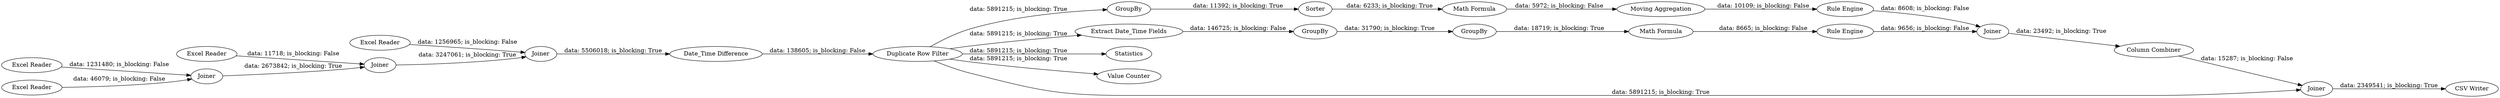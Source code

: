 digraph {
	"-2855538577187758505_140" [label=Joiner]
	"-2855538577187758505_16" [label="Math Formula"]
	"-2855538577187758505_15" [label=GroupBy]
	"-2855538577187758505_1" [label="Excel Reader"]
	"-2855538577187758505_4" [label="Excel Reader"]
	"-2855538577187758505_135" [label="Extract Date_Time Fields"]
	"-2855538577187758505_8" [label=Joiner]
	"-2855538577187758505_14" [label=Sorter]
	"-2855538577187758505_11" [label="Duplicate Row Filter"]
	"-2855538577187758505_12" [label=Statistics]
	"-2855538577187758505_17" [label="Moving Aggregation"]
	"-2855538577187758505_3" [label="Excel Reader"]
	"-2855538577187758505_7" [label=Joiner]
	"-2855538577187758505_137" [label=GroupBy]
	"-2855538577187758505_138" [label="Math Formula"]
	"-2855538577187758505_143" [label="Value Counter"]
	"-2855538577187758505_18" [label="Rule Engine"]
	"-2855538577187758505_142" [label=Joiner]
	"-2855538577187758505_2" [label="Excel Reader"]
	"-2855538577187758505_141" [label="Column Combiner"]
	"-2855538577187758505_136" [label=GroupBy]
	"-2855538577187758505_10" [label="Date_Time Difference"]
	"-2855538577187758505_139" [label="Rule Engine"]
	"-2855538577187758505_6" [label=Joiner]
	"-2855538577187758505_144" [label="CSV Writer"]
	"-2855538577187758505_11" -> "-2855538577187758505_142" [label="data: 5891215; is_blocking: True"]
	"-2855538577187758505_136" -> "-2855538577187758505_137" [label="data: 31790; is_blocking: True"]
	"-2855538577187758505_8" -> "-2855538577187758505_10" [label="data: 5506018; is_blocking: True"]
	"-2855538577187758505_140" -> "-2855538577187758505_141" [label="data: 23492; is_blocking: True"]
	"-2855538577187758505_137" -> "-2855538577187758505_138" [label="data: 18719; is_blocking: True"]
	"-2855538577187758505_3" -> "-2855538577187758505_6" [label="data: 1231480; is_blocking: False"]
	"-2855538577187758505_135" -> "-2855538577187758505_136" [label="data: 146725; is_blocking: False"]
	"-2855538577187758505_15" -> "-2855538577187758505_14" [label="data: 11392; is_blocking: True"]
	"-2855538577187758505_141" -> "-2855538577187758505_142" [label="data: 15287; is_blocking: False"]
	"-2855538577187758505_11" -> "-2855538577187758505_143" [label="data: 5891215; is_blocking: True"]
	"-2855538577187758505_142" -> "-2855538577187758505_144" [label="data: 2349541; is_blocking: True"]
	"-2855538577187758505_18" -> "-2855538577187758505_140" [label="data: 8608; is_blocking: False"]
	"-2855538577187758505_11" -> "-2855538577187758505_12" [label="data: 5891215; is_blocking: True"]
	"-2855538577187758505_17" -> "-2855538577187758505_18" [label="data: 10109; is_blocking: False"]
	"-2855538577187758505_16" -> "-2855538577187758505_17" [label="data: 5972; is_blocking: False"]
	"-2855538577187758505_10" -> "-2855538577187758505_11" [label="data: 138605; is_blocking: False"]
	"-2855538577187758505_138" -> "-2855538577187758505_139" [label="data: 8665; is_blocking: False"]
	"-2855538577187758505_11" -> "-2855538577187758505_135" [label="data: 5891215; is_blocking: True"]
	"-2855538577187758505_11" -> "-2855538577187758505_15" [label="data: 5891215; is_blocking: True"]
	"-2855538577187758505_6" -> "-2855538577187758505_7" [label="data: 2673842; is_blocking: True"]
	"-2855538577187758505_139" -> "-2855538577187758505_140" [label="data: 9656; is_blocking: False"]
	"-2855538577187758505_7" -> "-2855538577187758505_8" [label="data: 3247061; is_blocking: True"]
	"-2855538577187758505_4" -> "-2855538577187758505_7" [label="data: 11718; is_blocking: False"]
	"-2855538577187758505_14" -> "-2855538577187758505_16" [label="data: 6233; is_blocking: True"]
	"-2855538577187758505_1" -> "-2855538577187758505_8" [label="data: 1256965; is_blocking: False"]
	"-2855538577187758505_2" -> "-2855538577187758505_6" [label="data: 46079; is_blocking: False"]
	rankdir=LR
}
